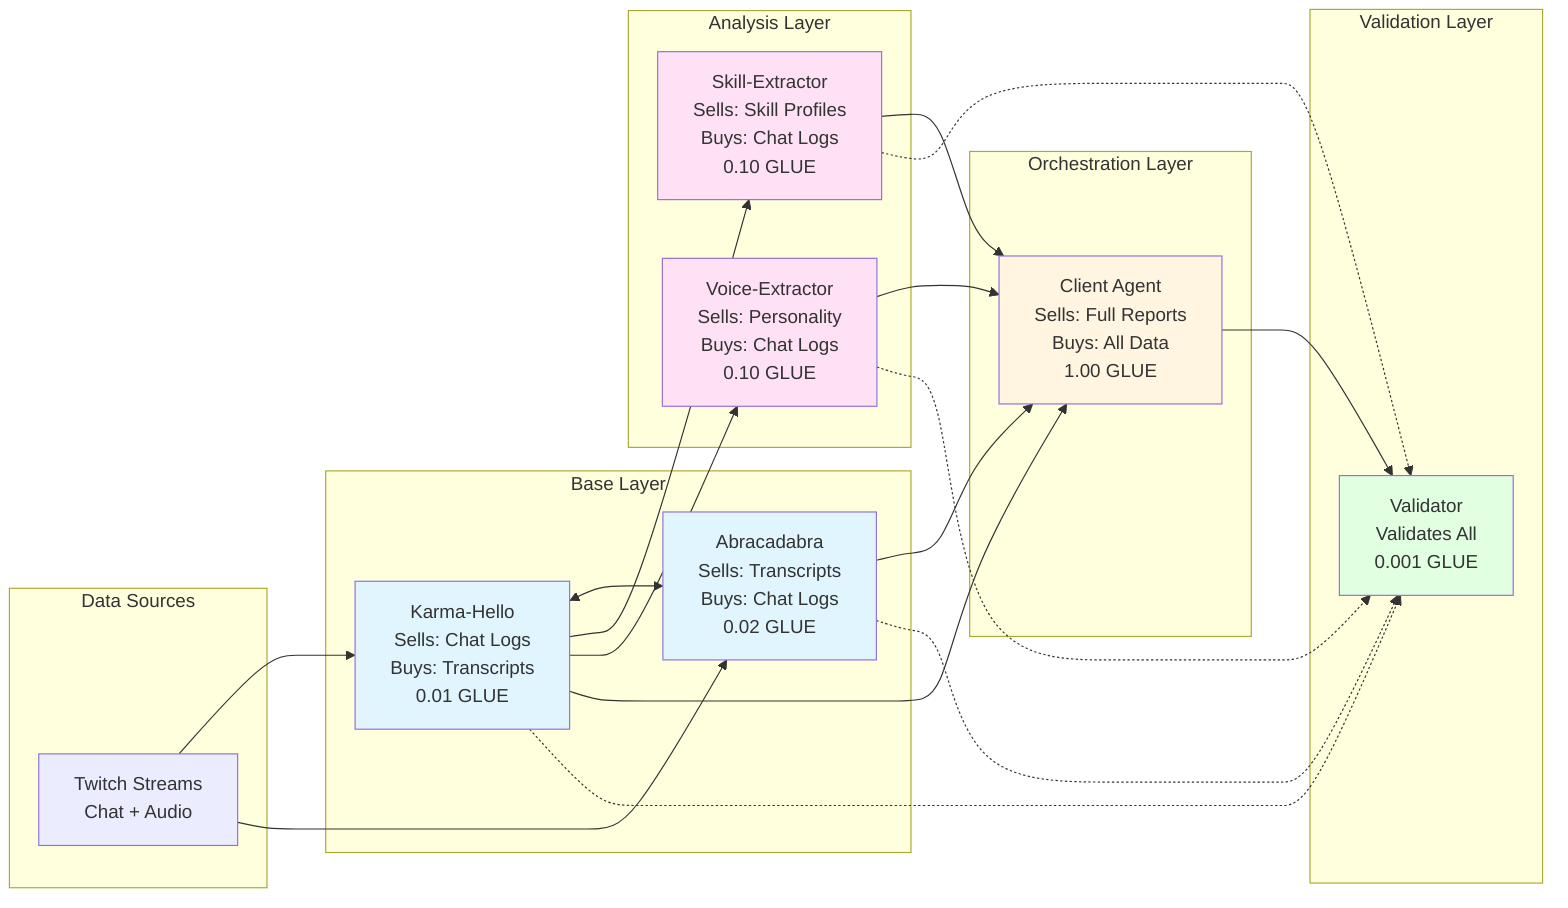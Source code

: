 graph LR
    subgraph "Data Sources"
        TWITCH[Twitch Streams<br/>Chat + Audio]
    end
    
    subgraph "Base Layer"
        KARMA[Karma-Hello<br/>Sells: Chat Logs<br/>Buys: Transcripts<br/>0.01 GLUE]
        ABRA[Abracadabra<br/>Sells: Transcripts<br/>Buys: Chat Logs<br/>0.02 GLUE]
    end
    
    subgraph "Analysis Layer"
        SKILL[Skill-Extractor<br/>Sells: Skill Profiles<br/>Buys: Chat Logs<br/>0.10 GLUE]
        VOICE[Voice-Extractor<br/>Sells: Personality<br/>Buys: Chat Logs<br/>0.10 GLUE]
    end
    
    subgraph "Orchestration Layer"
        CLIENT[Client Agent<br/>Sells: Full Reports<br/>Buys: All Data<br/>1.00 GLUE]
    end
    
    subgraph "Validation Layer"
        VAL[Validator<br/>Validates All<br/>0.001 GLUE]
    end
    
    TWITCH --> KARMA
    TWITCH --> ABRA
    
    KARMA <--> ABRA
    KARMA --> SKILL
    KARMA --> VOICE
    KARMA --> CLIENT
    ABRA --> CLIENT
    
    SKILL --> CLIENT
    VOICE --> CLIENT
    
    CLIENT --> VAL
    SKILL -.-> VAL
    VOICE -.-> VAL
    KARMA -.-> VAL
    ABRA -.-> VAL
    
    style KARMA fill:#e1f5ff
    style ABRA fill:#e1f5ff
    style SKILL fill:#ffe1f5
    style VOICE fill:#ffe1f5
    style CLIENT fill:#fff5e1
    style VAL fill:#e1ffe1